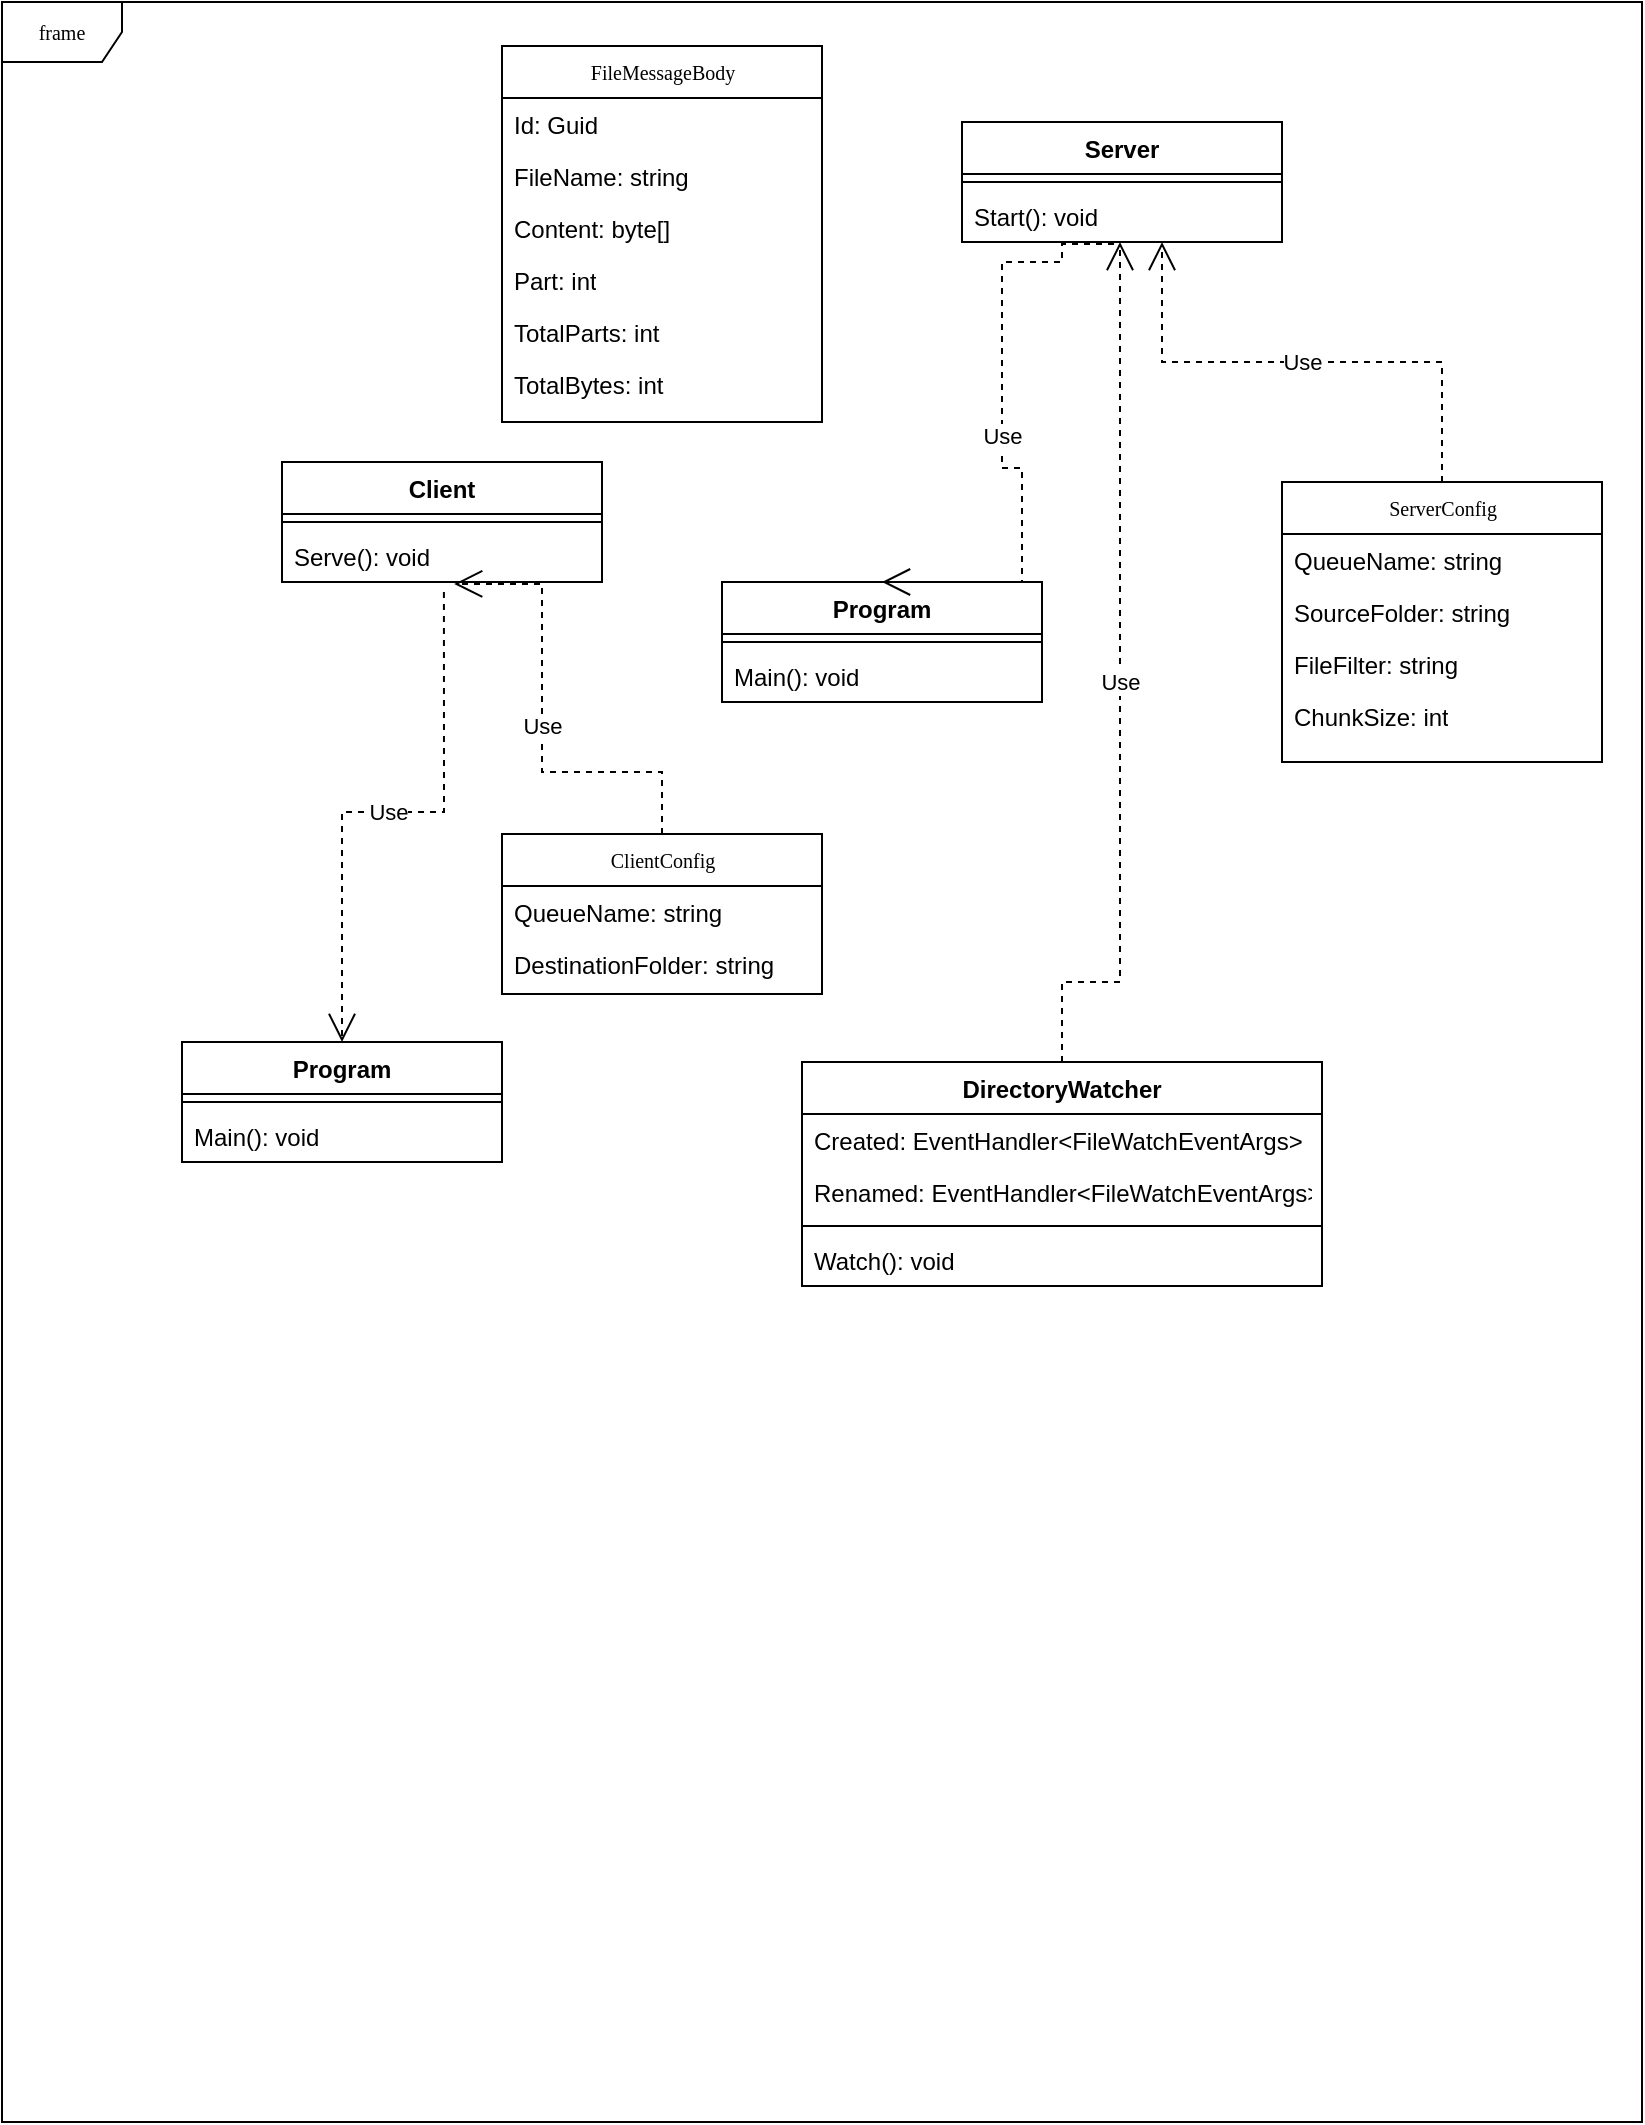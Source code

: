 <mxfile version="15.7.3" type="device"><diagram name="Page-1" id="c4acf3e9-155e-7222-9cf6-157b1a14988f"><mxGraphModel dx="1422" dy="762" grid="1" gridSize="10" guides="1" tooltips="1" connect="1" arrows="1" fold="1" page="1" pageScale="1" pageWidth="850" pageHeight="1100" background="none" math="0" shadow="0"><root><mxCell id="0"/><mxCell id="1" parent="0"/><mxCell id="17acba5748e5396b-1" value="frame" style="shape=umlFrame;whiteSpace=wrap;html=1;rounded=0;shadow=0;comic=0;labelBackgroundColor=none;strokeWidth=1;fontFamily=Verdana;fontSize=10;align=center;" parent="1" vertex="1"><mxGeometry x="20" y="20" width="820" height="1060" as="geometry"/></mxCell><mxCell id="17acba5748e5396b-20" value="FileMessageBody" style="swimlane;html=1;fontStyle=0;childLayout=stackLayout;horizontal=1;startSize=26;fillColor=none;horizontalStack=0;resizeParent=1;resizeLast=0;collapsible=1;marginBottom=0;swimlaneFillColor=#ffffff;rounded=0;shadow=0;comic=0;labelBackgroundColor=none;strokeWidth=1;fontFamily=Verdana;fontSize=10;align=center;" parent="1" vertex="1"><mxGeometry x="270" y="42" width="160" height="188" as="geometry"/></mxCell><mxCell id="17acba5748e5396b-24" value="Id: Guid" style="text;html=1;strokeColor=none;fillColor=none;align=left;verticalAlign=top;spacingLeft=4;spacingRight=4;whiteSpace=wrap;overflow=hidden;rotatable=0;points=[[0,0.5],[1,0.5]];portConstraint=eastwest;" parent="17acba5748e5396b-20" vertex="1"><mxGeometry y="26" width="160" height="26" as="geometry"/></mxCell><mxCell id="17acba5748e5396b-26" value="FileName: string&lt;br&gt;" style="text;html=1;strokeColor=none;fillColor=none;align=left;verticalAlign=top;spacingLeft=4;spacingRight=4;whiteSpace=wrap;overflow=hidden;rotatable=0;points=[[0,0.5],[1,0.5]];portConstraint=eastwest;" parent="17acba5748e5396b-20" vertex="1"><mxGeometry y="52" width="160" height="26" as="geometry"/></mxCell><mxCell id="u0O-B1lnWGFR-YgYv-x7-1" value="Content: byte[]" style="text;html=1;strokeColor=none;fillColor=none;align=left;verticalAlign=top;spacingLeft=4;spacingRight=4;whiteSpace=wrap;overflow=hidden;rotatable=0;points=[[0,0.5],[1,0.5]];portConstraint=eastwest;" vertex="1" parent="17acba5748e5396b-20"><mxGeometry y="78" width="160" height="26" as="geometry"/></mxCell><mxCell id="u0O-B1lnWGFR-YgYv-x7-2" value="Part: int" style="text;html=1;strokeColor=none;fillColor=none;align=left;verticalAlign=top;spacingLeft=4;spacingRight=4;whiteSpace=wrap;overflow=hidden;rotatable=0;points=[[0,0.5],[1,0.5]];portConstraint=eastwest;" vertex="1" parent="17acba5748e5396b-20"><mxGeometry y="104" width="160" height="26" as="geometry"/></mxCell><mxCell id="u0O-B1lnWGFR-YgYv-x7-3" value="TotalParts: int" style="text;html=1;strokeColor=none;fillColor=none;align=left;verticalAlign=top;spacingLeft=4;spacingRight=4;whiteSpace=wrap;overflow=hidden;rotatable=0;points=[[0,0.5],[1,0.5]];portConstraint=eastwest;" vertex="1" parent="17acba5748e5396b-20"><mxGeometry y="130" width="160" height="26" as="geometry"/></mxCell><mxCell id="u0O-B1lnWGFR-YgYv-x7-4" value="TotalBytes: int" style="text;html=1;strokeColor=none;fillColor=none;align=left;verticalAlign=top;spacingLeft=4;spacingRight=4;whiteSpace=wrap;overflow=hidden;rotatable=0;points=[[0,0.5],[1,0.5]];portConstraint=eastwest;" vertex="1" parent="17acba5748e5396b-20"><mxGeometry y="156" width="160" height="26" as="geometry"/></mxCell><mxCell id="5d2195bd80daf111-5" value="ServerConfig" style="swimlane;html=1;fontStyle=0;childLayout=stackLayout;horizontal=1;startSize=26;fillColor=none;horizontalStack=0;resizeParent=1;resizeLast=0;collapsible=1;marginBottom=0;swimlaneFillColor=#ffffff;rounded=0;shadow=0;comic=0;labelBackgroundColor=none;strokeWidth=1;fontFamily=Verdana;fontSize=10;align=center;" parent="1" vertex="1"><mxGeometry x="660" y="260" width="160" height="140" as="geometry"/></mxCell><mxCell id="5d2195bd80daf111-6" value="QueueName: string" style="text;html=1;strokeColor=none;fillColor=none;align=left;verticalAlign=top;spacingLeft=4;spacingRight=4;whiteSpace=wrap;overflow=hidden;rotatable=0;points=[[0,0.5],[1,0.5]];portConstraint=eastwest;" parent="5d2195bd80daf111-5" vertex="1"><mxGeometry y="26" width="160" height="26" as="geometry"/></mxCell><mxCell id="5d2195bd80daf111-7" value="SourceFolder: string" style="text;html=1;strokeColor=none;fillColor=none;align=left;verticalAlign=top;spacingLeft=4;spacingRight=4;whiteSpace=wrap;overflow=hidden;rotatable=0;points=[[0,0.5],[1,0.5]];portConstraint=eastwest;" parent="5d2195bd80daf111-5" vertex="1"><mxGeometry y="52" width="160" height="26" as="geometry"/></mxCell><mxCell id="u0O-B1lnWGFR-YgYv-x7-10" value="FileFilter: string" style="text;html=1;strokeColor=none;fillColor=none;align=left;verticalAlign=top;spacingLeft=4;spacingRight=4;whiteSpace=wrap;overflow=hidden;rotatable=0;points=[[0,0.5],[1,0.5]];portConstraint=eastwest;" vertex="1" parent="5d2195bd80daf111-5"><mxGeometry y="78" width="160" height="26" as="geometry"/></mxCell><mxCell id="u0O-B1lnWGFR-YgYv-x7-11" value="ChunkSize: int" style="text;html=1;strokeColor=none;fillColor=none;align=left;verticalAlign=top;spacingLeft=4;spacingRight=4;whiteSpace=wrap;overflow=hidden;rotatable=0;points=[[0,0.5],[1,0.5]];portConstraint=eastwest;" vertex="1" parent="5d2195bd80daf111-5"><mxGeometry y="104" width="160" height="26" as="geometry"/></mxCell><mxCell id="u0O-B1lnWGFR-YgYv-x7-12" value="Use" style="endArrow=open;endSize=12;dashed=1;html=1;rounded=0;edgeStyle=orthogonalEdgeStyle;" edge="1" parent="1" source="5d2195bd80daf111-5" target="u0O-B1lnWGFR-YgYv-x7-13"><mxGeometry width="160" relative="1" as="geometry"><mxPoint x="580" y="290" as="sourcePoint"/><mxPoint x="650" y="180" as="targetPoint"/><Array as="points"><mxPoint x="740" y="200"/><mxPoint x="600" y="200"/></Array></mxGeometry></mxCell><mxCell id="u0O-B1lnWGFR-YgYv-x7-13" value="Server" style="swimlane;fontStyle=1;align=center;verticalAlign=top;childLayout=stackLayout;horizontal=1;startSize=26;horizontalStack=0;resizeParent=1;resizeParentMax=0;resizeLast=0;collapsible=1;marginBottom=0;" vertex="1" parent="1"><mxGeometry x="500" y="80" width="160" height="60" as="geometry"/></mxCell><mxCell id="u0O-B1lnWGFR-YgYv-x7-15" value="" style="line;strokeWidth=1;fillColor=none;align=left;verticalAlign=middle;spacingTop=-1;spacingLeft=3;spacingRight=3;rotatable=0;labelPosition=right;points=[];portConstraint=eastwest;" vertex="1" parent="u0O-B1lnWGFR-YgYv-x7-13"><mxGeometry y="26" width="160" height="8" as="geometry"/></mxCell><mxCell id="u0O-B1lnWGFR-YgYv-x7-16" value="Start(): void" style="text;strokeColor=none;fillColor=none;align=left;verticalAlign=top;spacingLeft=4;spacingRight=4;overflow=hidden;rotatable=0;points=[[0,0.5],[1,0.5]];portConstraint=eastwest;" vertex="1" parent="u0O-B1lnWGFR-YgYv-x7-13"><mxGeometry y="34" width="160" height="26" as="geometry"/></mxCell><mxCell id="u0O-B1lnWGFR-YgYv-x7-17" value="Program" style="swimlane;fontStyle=1;align=center;verticalAlign=top;childLayout=stackLayout;horizontal=1;startSize=26;horizontalStack=0;resizeParent=1;resizeParentMax=0;resizeLast=0;collapsible=1;marginBottom=0;" vertex="1" parent="1"><mxGeometry x="380" y="310" width="160" height="60" as="geometry"/></mxCell><mxCell id="u0O-B1lnWGFR-YgYv-x7-19" value="" style="line;strokeWidth=1;fillColor=none;align=left;verticalAlign=middle;spacingTop=-1;spacingLeft=3;spacingRight=3;rotatable=0;labelPosition=right;points=[];portConstraint=eastwest;" vertex="1" parent="u0O-B1lnWGFR-YgYv-x7-17"><mxGeometry y="26" width="160" height="8" as="geometry"/></mxCell><mxCell id="u0O-B1lnWGFR-YgYv-x7-20" value="Main(): void" style="text;strokeColor=none;fillColor=none;align=left;verticalAlign=top;spacingLeft=4;spacingRight=4;overflow=hidden;rotatable=0;points=[[0,0.5],[1,0.5]];portConstraint=eastwest;" vertex="1" parent="u0O-B1lnWGFR-YgYv-x7-17"><mxGeometry y="34" width="160" height="26" as="geometry"/></mxCell><mxCell id="u0O-B1lnWGFR-YgYv-x7-21" value="Use" style="endArrow=open;endSize=12;dashed=1;html=1;rounded=0;exitX=0.475;exitY=1.038;exitDx=0;exitDy=0;exitPerimeter=0;entryX=0.5;entryY=0;entryDx=0;entryDy=0;edgeStyle=orthogonalEdgeStyle;" edge="1" parent="1" source="u0O-B1lnWGFR-YgYv-x7-16" target="u0O-B1lnWGFR-YgYv-x7-17"><mxGeometry width="160" relative="1" as="geometry"><mxPoint x="530" y="280" as="sourcePoint"/><mxPoint x="690" y="280" as="targetPoint"/><Array as="points"><mxPoint x="550" y="141"/><mxPoint x="550" y="150"/><mxPoint x="520" y="150"/><mxPoint x="520" y="253"/><mxPoint x="530" y="253"/><mxPoint x="530" y="310"/></Array></mxGeometry></mxCell><mxCell id="u0O-B1lnWGFR-YgYv-x7-22" value="Program" style="swimlane;fontStyle=1;align=center;verticalAlign=top;childLayout=stackLayout;horizontal=1;startSize=26;horizontalStack=0;resizeParent=1;resizeParentMax=0;resizeLast=0;collapsible=1;marginBottom=0;" vertex="1" parent="1"><mxGeometry x="110" y="540" width="160" height="60" as="geometry"/></mxCell><mxCell id="u0O-B1lnWGFR-YgYv-x7-23" value="" style="line;strokeWidth=1;fillColor=none;align=left;verticalAlign=middle;spacingTop=-1;spacingLeft=3;spacingRight=3;rotatable=0;labelPosition=right;points=[];portConstraint=eastwest;" vertex="1" parent="u0O-B1lnWGFR-YgYv-x7-22"><mxGeometry y="26" width="160" height="8" as="geometry"/></mxCell><mxCell id="u0O-B1lnWGFR-YgYv-x7-24" value="Main(): void" style="text;strokeColor=none;fillColor=none;align=left;verticalAlign=top;spacingLeft=4;spacingRight=4;overflow=hidden;rotatable=0;points=[[0,0.5],[1,0.5]];portConstraint=eastwest;" vertex="1" parent="u0O-B1lnWGFR-YgYv-x7-22"><mxGeometry y="34" width="160" height="26" as="geometry"/></mxCell><mxCell id="u0O-B1lnWGFR-YgYv-x7-25" value="Client" style="swimlane;fontStyle=1;align=center;verticalAlign=top;childLayout=stackLayout;horizontal=1;startSize=26;horizontalStack=0;resizeParent=1;resizeParentMax=0;resizeLast=0;collapsible=1;marginBottom=0;" vertex="1" parent="1"><mxGeometry x="160" y="250" width="160" height="60" as="geometry"/></mxCell><mxCell id="u0O-B1lnWGFR-YgYv-x7-27" value="" style="line;strokeWidth=1;fillColor=none;align=left;verticalAlign=middle;spacingTop=-1;spacingLeft=3;spacingRight=3;rotatable=0;labelPosition=right;points=[];portConstraint=eastwest;" vertex="1" parent="u0O-B1lnWGFR-YgYv-x7-25"><mxGeometry y="26" width="160" height="8" as="geometry"/></mxCell><mxCell id="u0O-B1lnWGFR-YgYv-x7-28" value="Serve(): void" style="text;strokeColor=none;fillColor=none;align=left;verticalAlign=top;spacingLeft=4;spacingRight=4;overflow=hidden;rotatable=0;points=[[0,0.5],[1,0.5]];portConstraint=eastwest;" vertex="1" parent="u0O-B1lnWGFR-YgYv-x7-25"><mxGeometry y="34" width="160" height="26" as="geometry"/></mxCell><mxCell id="u0O-B1lnWGFR-YgYv-x7-29" value="Use" style="endArrow=open;endSize=12;dashed=1;html=1;rounded=0;entryX=0.5;entryY=0;entryDx=0;entryDy=0;exitX=0.506;exitY=1.192;exitDx=0;exitDy=0;exitPerimeter=0;edgeStyle=orthogonalEdgeStyle;" edge="1" parent="1" source="u0O-B1lnWGFR-YgYv-x7-28" target="u0O-B1lnWGFR-YgYv-x7-22"><mxGeometry width="160" relative="1" as="geometry"><mxPoint x="280" y="499.5" as="sourcePoint"/><mxPoint x="440" y="499.5" as="targetPoint"/><Array as="points"><mxPoint x="241" y="425"/><mxPoint x="190" y="425"/></Array></mxGeometry></mxCell><mxCell id="u0O-B1lnWGFR-YgYv-x7-30" value="ClientConfig" style="swimlane;html=1;fontStyle=0;childLayout=stackLayout;horizontal=1;startSize=26;fillColor=none;horizontalStack=0;resizeParent=1;resizeLast=0;collapsible=1;marginBottom=0;swimlaneFillColor=#ffffff;rounded=0;shadow=0;comic=0;labelBackgroundColor=none;strokeWidth=1;fontFamily=Verdana;fontSize=10;align=center;" vertex="1" parent="1"><mxGeometry x="270" y="436" width="160" height="80" as="geometry"/></mxCell><mxCell id="u0O-B1lnWGFR-YgYv-x7-31" value="QueueName: string" style="text;html=1;strokeColor=none;fillColor=none;align=left;verticalAlign=top;spacingLeft=4;spacingRight=4;whiteSpace=wrap;overflow=hidden;rotatable=0;points=[[0,0.5],[1,0.5]];portConstraint=eastwest;" vertex="1" parent="u0O-B1lnWGFR-YgYv-x7-30"><mxGeometry y="26" width="160" height="26" as="geometry"/></mxCell><mxCell id="u0O-B1lnWGFR-YgYv-x7-32" value="DestinationFolder: string" style="text;html=1;strokeColor=none;fillColor=none;align=left;verticalAlign=top;spacingLeft=4;spacingRight=4;whiteSpace=wrap;overflow=hidden;rotatable=0;points=[[0,0.5],[1,0.5]];portConstraint=eastwest;" vertex="1" parent="u0O-B1lnWGFR-YgYv-x7-30"><mxGeometry y="52" width="160" height="26" as="geometry"/></mxCell><mxCell id="u0O-B1lnWGFR-YgYv-x7-35" value="Use" style="endArrow=open;endSize=12;dashed=1;html=1;rounded=0;entryX=0.538;entryY=1.038;entryDx=0;entryDy=0;entryPerimeter=0;exitX=0.5;exitY=0;exitDx=0;exitDy=0;edgeStyle=orthogonalEdgeStyle;" edge="1" parent="1" source="u0O-B1lnWGFR-YgYv-x7-30" target="u0O-B1lnWGFR-YgYv-x7-28"><mxGeometry width="160" relative="1" as="geometry"><mxPoint x="360" y="490" as="sourcePoint"/><mxPoint x="520" y="490" as="targetPoint"/><Array as="points"><mxPoint x="350" y="405"/><mxPoint x="290" y="405"/><mxPoint x="290" y="311"/></Array></mxGeometry></mxCell><mxCell id="u0O-B1lnWGFR-YgYv-x7-36" value="DirectoryWatcher" style="swimlane;fontStyle=1;align=center;verticalAlign=top;childLayout=stackLayout;horizontal=1;startSize=26;horizontalStack=0;resizeParent=1;resizeParentMax=0;resizeLast=0;collapsible=1;marginBottom=0;" vertex="1" parent="1"><mxGeometry x="420" y="550" width="260" height="112" as="geometry"/></mxCell><mxCell id="u0O-B1lnWGFR-YgYv-x7-37" value="Created: EventHandler&lt;FileWatchEventArgs&gt;" style="text;strokeColor=none;fillColor=none;align=left;verticalAlign=top;spacingLeft=4;spacingRight=4;overflow=hidden;rotatable=0;points=[[0,0.5],[1,0.5]];portConstraint=eastwest;" vertex="1" parent="u0O-B1lnWGFR-YgYv-x7-36"><mxGeometry y="26" width="260" height="26" as="geometry"/></mxCell><mxCell id="u0O-B1lnWGFR-YgYv-x7-40" value="Renamed: EventHandler&lt;FileWatchEventArgs&gt;" style="text;strokeColor=none;fillColor=none;align=left;verticalAlign=top;spacingLeft=4;spacingRight=4;overflow=hidden;rotatable=0;points=[[0,0.5],[1,0.5]];portConstraint=eastwest;" vertex="1" parent="u0O-B1lnWGFR-YgYv-x7-36"><mxGeometry y="52" width="260" height="26" as="geometry"/></mxCell><mxCell id="u0O-B1lnWGFR-YgYv-x7-38" value="" style="line;strokeWidth=1;fillColor=none;align=left;verticalAlign=middle;spacingTop=-1;spacingLeft=3;spacingRight=3;rotatable=0;labelPosition=right;points=[];portConstraint=eastwest;" vertex="1" parent="u0O-B1lnWGFR-YgYv-x7-36"><mxGeometry y="78" width="260" height="8" as="geometry"/></mxCell><mxCell id="u0O-B1lnWGFR-YgYv-x7-39" value="Watch(): void" style="text;strokeColor=none;fillColor=none;align=left;verticalAlign=top;spacingLeft=4;spacingRight=4;overflow=hidden;rotatable=0;points=[[0,0.5],[1,0.5]];portConstraint=eastwest;" vertex="1" parent="u0O-B1lnWGFR-YgYv-x7-36"><mxGeometry y="86" width="260" height="26" as="geometry"/></mxCell><mxCell id="u0O-B1lnWGFR-YgYv-x7-41" value="Use" style="endArrow=open;endSize=12;dashed=1;html=1;rounded=0;exitX=0.5;exitY=0;exitDx=0;exitDy=0;edgeStyle=orthogonalEdgeStyle;" edge="1" parent="1" source="u0O-B1lnWGFR-YgYv-x7-36"><mxGeometry width="160" relative="1" as="geometry"><mxPoint x="360" y="490" as="sourcePoint"/><mxPoint x="579" y="140" as="targetPoint"/><Array as="points"><mxPoint x="550" y="510"/><mxPoint x="579" y="510"/></Array></mxGeometry></mxCell></root></mxGraphModel></diagram></mxfile>
